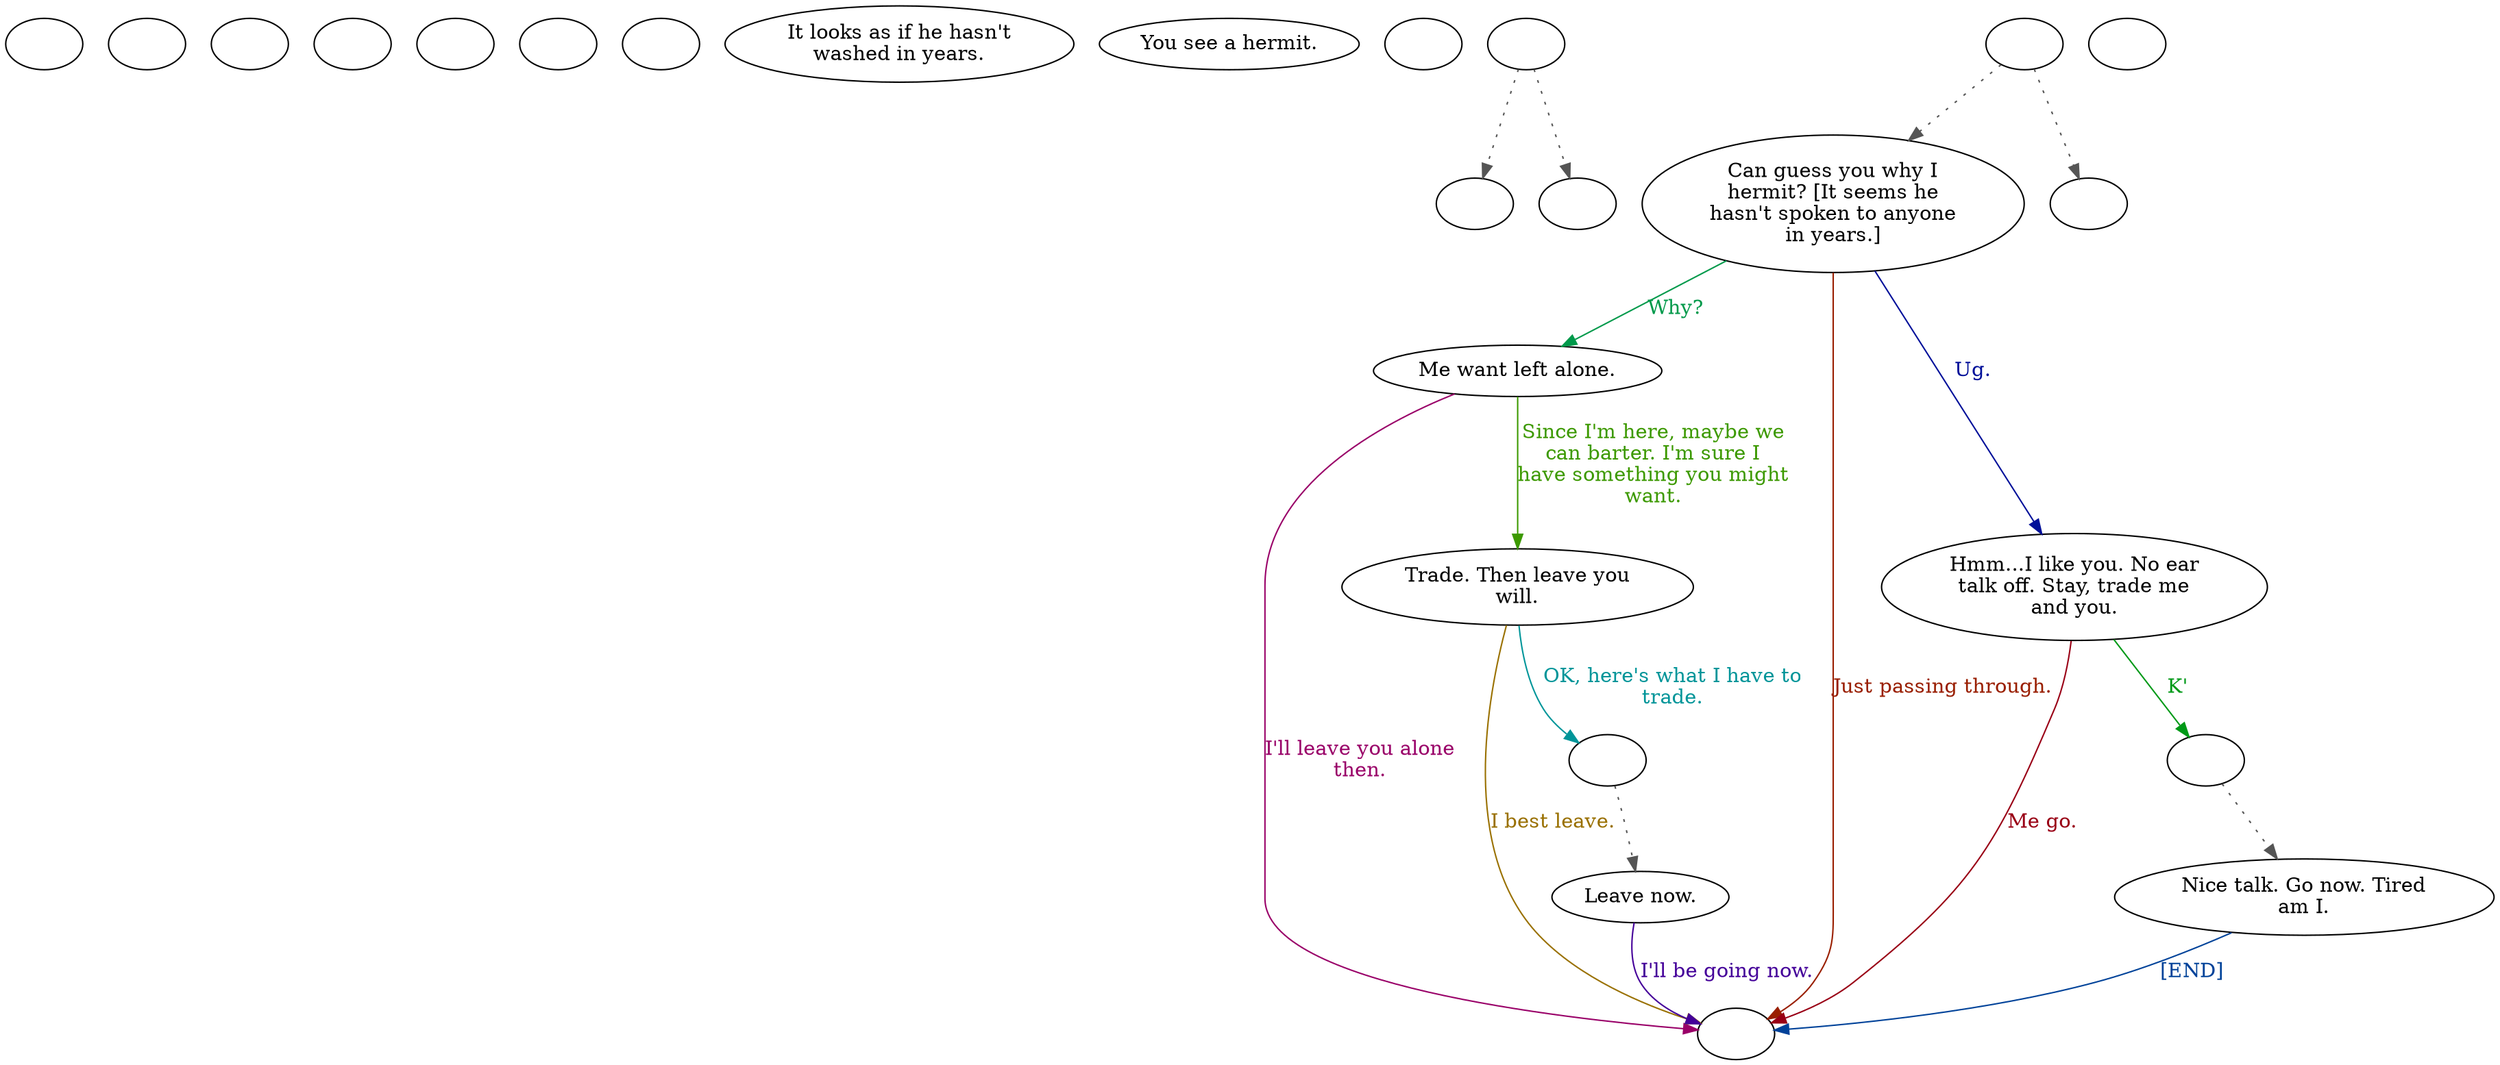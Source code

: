 digraph echermit {
  "start" [style=filled       fillcolor="#FFFFFF"       color="#000000"]
  "start" [label=""]
  "checkPartyMembersNearDoor" [style=filled       fillcolor="#FFFFFF"       color="#000000"]
  "checkPartyMembersNearDoor" [label=""]
  "critter_p_proc" [style=filled       fillcolor="#FFFFFF"       color="#000000"]
  "critter_p_proc" [label=""]
  "pickup_p_proc" [style=filled       fillcolor="#FFFFFF"       color="#000000"]
  "pickup_p_proc" [label=""]
  "destroy_p_proc" [style=filled       fillcolor="#FFFFFF"       color="#000000"]
  "destroy_p_proc" [label=""]
  "damage_p_proc" [style=filled       fillcolor="#FFFFFF"       color="#000000"]
  "damage_p_proc" [label=""]
  "map_enter_p_proc" [style=filled       fillcolor="#FFFFFF"       color="#000000"]
  "map_enter_p_proc" [label=""]
  "description_p_proc" [style=filled       fillcolor="#FFFFFF"       color="#000000"]
  "description_p_proc" [label="It looks as if he hasn't\nwashed in years."]
  "look_at_p_proc" [style=filled       fillcolor="#FFFFFF"       color="#000000"]
  "look_at_p_proc" [label="You see a hermit."]
  "timed_event_p_proc" [style=filled       fillcolor="#FFFFFF"       color="#000000"]
  "timed_event_p_proc" [label=""]
  "combat_p_proc" [style=filled       fillcolor="#FFFFFF"       color="#000000"]
  "combat_p_proc" -> "NodeFleeing" [style=dotted color="#555555"]
  "combat_p_proc" -> "NodeFighting" [style=dotted color="#555555"]
  "combat_p_proc" [label=""]
  "talk_p_proc" [style=filled       fillcolor="#FFFFFF"       color="#000000"]
  "talk_p_proc" -> "Node001" [style=dotted color="#555555"]
  "talk_p_proc" -> "Node007" [style=dotted color="#555555"]
  "talk_p_proc" [label=""]
  "use_obj_on_p_proc" [style=filled       fillcolor="#FFFFFF"       color="#000000"]
  "use_obj_on_p_proc" [label=""]
  "Node001" [style=filled       fillcolor="#FFFFFF"       color="#000000"]
  "Node001" [label="Can guess you why I\nhermit? [It seems he\nhasn't spoken to anyone\nin years.]"]
  "Node001" -> "Node002" [label="Why?" color="#00994A" fontcolor="#00994A"]
  "Node001" -> "Node999" [label="Just passing through." color="#991E00" fontcolor="#991E00"]
  "Node001" -> "Node005" [label="Ug." color="#000F99" fontcolor="#000F99"]
  "Node002" [style=filled       fillcolor="#FFFFFF"       color="#000000"]
  "Node002" [label="Me want left alone."]
  "Node002" -> "Node003" [label="Since I'm here, maybe we\ncan barter. I'm sure I\nhave something you might\nwant." color="#3C9900" fontcolor="#3C9900"]
  "Node002" -> "Node999" [label="I'll leave you alone\nthen." color="#990068" fontcolor="#990068"]
  "Node003" [style=filled       fillcolor="#FFFFFF"       color="#000000"]
  "Node003" [label="Trade. Then leave you\nwill."]
  "Node003" -> "NodeBarter4" [label="OK, here's what I have to\ntrade." color="#009599" fontcolor="#009599"]
  "Node003" -> "Node999" [label="I best leave." color="#997000" fontcolor="#997000"]
  "Node004" [style=filled       fillcolor="#FFFFFF"       color="#000000"]
  "Node004" [label="Leave now."]
  "Node004" -> "Node999" [label="I'll be going now." color="#440099" fontcolor="#440099"]
  "Node005" [style=filled       fillcolor="#FFFFFF"       color="#000000"]
  "Node005" [label="Hmm...I like you. No ear\ntalk off. Stay, trade me\nand you."]
  "Node005" -> "NodeBarter6" [label="K'" color="#009917" fontcolor="#009917"]
  "Node005" -> "Node999" [label="Me go." color="#990015" fontcolor="#990015"]
  "Node006" [style=filled       fillcolor="#FFFFFF"       color="#000000"]
  "Node006" [label="Nice talk. Go now. Tired\nam I."]
  "Node006" -> "Node999" [label="[END]" color="#004299" fontcolor="#004299"]
  "Node007" [style=filled       fillcolor="#FFFFFF"       color="#000000"]
  "Node007" [label=""]
  "NodeFleeing" [style=filled       fillcolor="#FFFFFF"       color="#000000"]
  "NodeFleeing" [label=""]
  "NodeFighting" [style=filled       fillcolor="#FFFFFF"       color="#000000"]
  "NodeFighting" [label=""]
  "Node999" [style=filled       fillcolor="#FFFFFF"       color="#000000"]
  "Node999" [label=""]
  "NodeBarter4" [style=filled       fillcolor="#FFFFFF"       color="#000000"]
  "NodeBarter4" -> "Node004" [style=dotted color="#555555"]
  "NodeBarter4" [label=""]
  "NodeBarter6" [style=filled       fillcolor="#FFFFFF"       color="#000000"]
  "NodeBarter6" -> "Node006" [style=dotted color="#555555"]
  "NodeBarter6" [label=""]
}